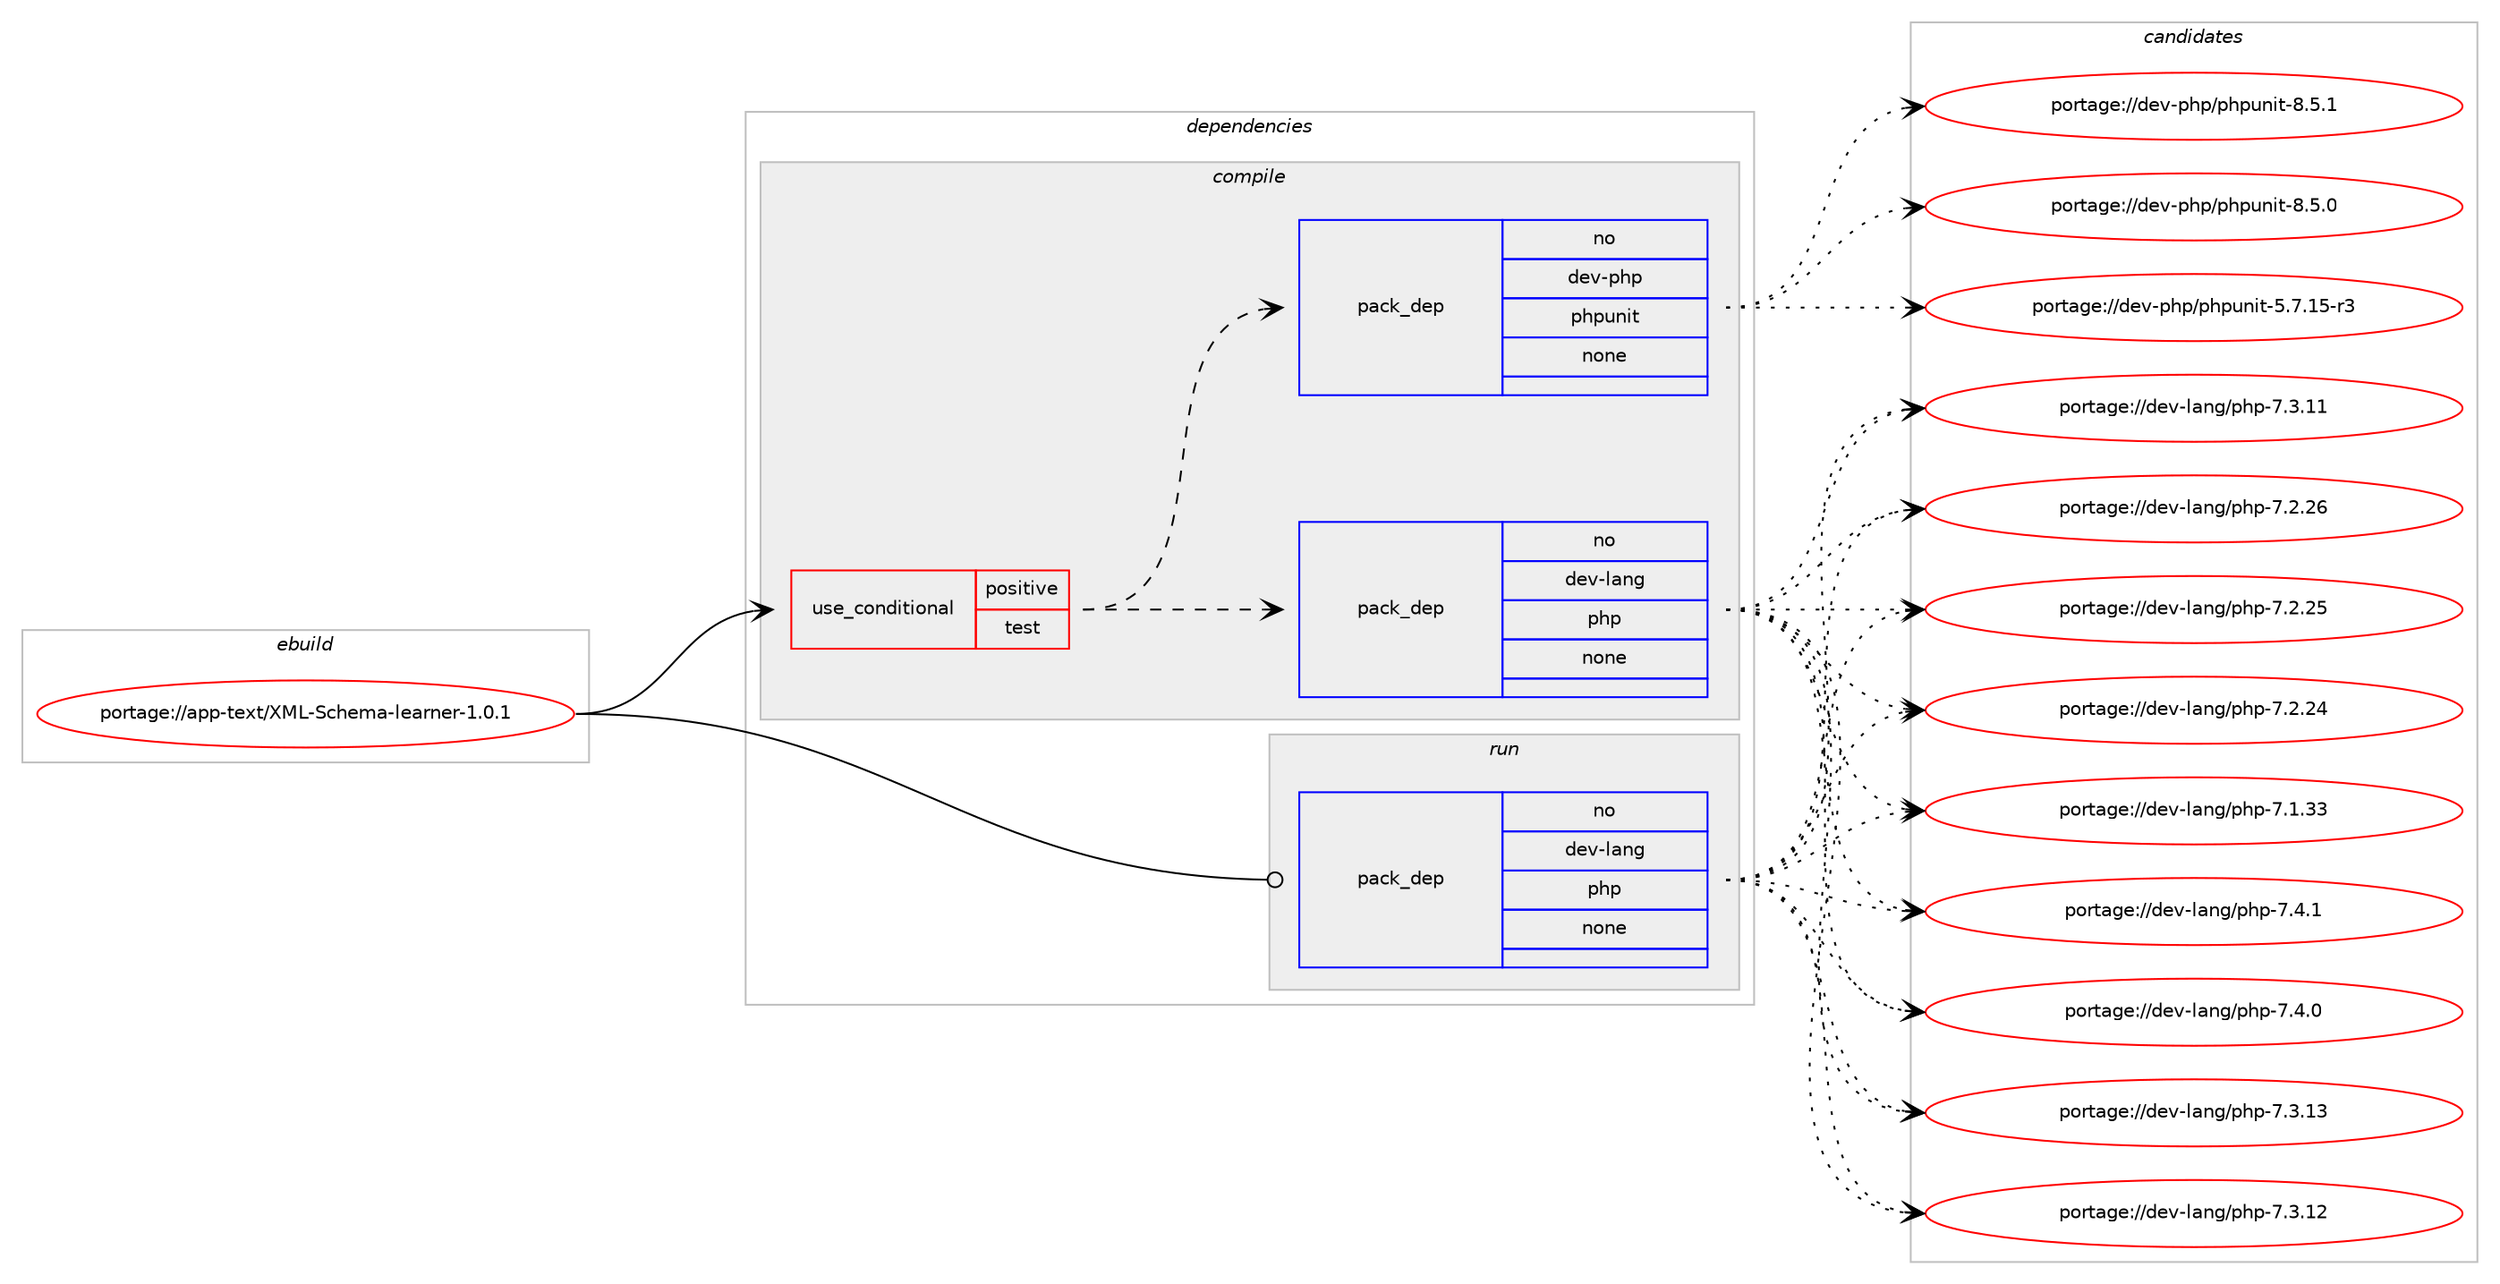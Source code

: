 digraph prolog {

# *************
# Graph options
# *************

newrank=true;
concentrate=true;
compound=true;
graph [rankdir=LR,fontname=Helvetica,fontsize=10,ranksep=1.5];#, ranksep=2.5, nodesep=0.2];
edge  [arrowhead=vee];
node  [fontname=Helvetica,fontsize=10];

# **********
# The ebuild
# **********

subgraph cluster_leftcol {
color=gray;
rank=same;
label=<<i>ebuild</i>>;
id [label="portage://app-text/XML-Schema-learner-1.0.1", color=red, width=4, href="../app-text/XML-Schema-learner-1.0.1.svg"];
}

# ****************
# The dependencies
# ****************

subgraph cluster_midcol {
color=gray;
label=<<i>dependencies</i>>;
subgraph cluster_compile {
fillcolor="#eeeeee";
style=filled;
label=<<i>compile</i>>;
subgraph cond140693 {
dependency599989 [label=<<TABLE BORDER="0" CELLBORDER="1" CELLSPACING="0" CELLPADDING="4"><TR><TD ROWSPAN="3" CELLPADDING="10">use_conditional</TD></TR><TR><TD>positive</TD></TR><TR><TD>test</TD></TR></TABLE>>, shape=none, color=red];
subgraph pack451293 {
dependency599990 [label=<<TABLE BORDER="0" CELLBORDER="1" CELLSPACING="0" CELLPADDING="4" WIDTH="220"><TR><TD ROWSPAN="6" CELLPADDING="30">pack_dep</TD></TR><TR><TD WIDTH="110">no</TD></TR><TR><TD>dev-lang</TD></TR><TR><TD>php</TD></TR><TR><TD>none</TD></TR><TR><TD></TD></TR></TABLE>>, shape=none, color=blue];
}
dependency599989:e -> dependency599990:w [weight=20,style="dashed",arrowhead="vee"];
subgraph pack451294 {
dependency599991 [label=<<TABLE BORDER="0" CELLBORDER="1" CELLSPACING="0" CELLPADDING="4" WIDTH="220"><TR><TD ROWSPAN="6" CELLPADDING="30">pack_dep</TD></TR><TR><TD WIDTH="110">no</TD></TR><TR><TD>dev-php</TD></TR><TR><TD>phpunit</TD></TR><TR><TD>none</TD></TR><TR><TD></TD></TR></TABLE>>, shape=none, color=blue];
}
dependency599989:e -> dependency599991:w [weight=20,style="dashed",arrowhead="vee"];
}
id:e -> dependency599989:w [weight=20,style="solid",arrowhead="vee"];
}
subgraph cluster_compileandrun {
fillcolor="#eeeeee";
style=filled;
label=<<i>compile and run</i>>;
}
subgraph cluster_run {
fillcolor="#eeeeee";
style=filled;
label=<<i>run</i>>;
subgraph pack451295 {
dependency599992 [label=<<TABLE BORDER="0" CELLBORDER="1" CELLSPACING="0" CELLPADDING="4" WIDTH="220"><TR><TD ROWSPAN="6" CELLPADDING="30">pack_dep</TD></TR><TR><TD WIDTH="110">no</TD></TR><TR><TD>dev-lang</TD></TR><TR><TD>php</TD></TR><TR><TD>none</TD></TR><TR><TD></TD></TR></TABLE>>, shape=none, color=blue];
}
id:e -> dependency599992:w [weight=20,style="solid",arrowhead="odot"];
}
}

# **************
# The candidates
# **************

subgraph cluster_choices {
rank=same;
color=gray;
label=<<i>candidates</i>>;

subgraph choice451293 {
color=black;
nodesep=1;
choice100101118451089711010347112104112455546524649 [label="portage://dev-lang/php-7.4.1", color=red, width=4,href="../dev-lang/php-7.4.1.svg"];
choice100101118451089711010347112104112455546524648 [label="portage://dev-lang/php-7.4.0", color=red, width=4,href="../dev-lang/php-7.4.0.svg"];
choice10010111845108971101034711210411245554651464951 [label="portage://dev-lang/php-7.3.13", color=red, width=4,href="../dev-lang/php-7.3.13.svg"];
choice10010111845108971101034711210411245554651464950 [label="portage://dev-lang/php-7.3.12", color=red, width=4,href="../dev-lang/php-7.3.12.svg"];
choice10010111845108971101034711210411245554651464949 [label="portage://dev-lang/php-7.3.11", color=red, width=4,href="../dev-lang/php-7.3.11.svg"];
choice10010111845108971101034711210411245554650465054 [label="portage://dev-lang/php-7.2.26", color=red, width=4,href="../dev-lang/php-7.2.26.svg"];
choice10010111845108971101034711210411245554650465053 [label="portage://dev-lang/php-7.2.25", color=red, width=4,href="../dev-lang/php-7.2.25.svg"];
choice10010111845108971101034711210411245554650465052 [label="portage://dev-lang/php-7.2.24", color=red, width=4,href="../dev-lang/php-7.2.24.svg"];
choice10010111845108971101034711210411245554649465151 [label="portage://dev-lang/php-7.1.33", color=red, width=4,href="../dev-lang/php-7.1.33.svg"];
dependency599990:e -> choice100101118451089711010347112104112455546524649:w [style=dotted,weight="100"];
dependency599990:e -> choice100101118451089711010347112104112455546524648:w [style=dotted,weight="100"];
dependency599990:e -> choice10010111845108971101034711210411245554651464951:w [style=dotted,weight="100"];
dependency599990:e -> choice10010111845108971101034711210411245554651464950:w [style=dotted,weight="100"];
dependency599990:e -> choice10010111845108971101034711210411245554651464949:w [style=dotted,weight="100"];
dependency599990:e -> choice10010111845108971101034711210411245554650465054:w [style=dotted,weight="100"];
dependency599990:e -> choice10010111845108971101034711210411245554650465053:w [style=dotted,weight="100"];
dependency599990:e -> choice10010111845108971101034711210411245554650465052:w [style=dotted,weight="100"];
dependency599990:e -> choice10010111845108971101034711210411245554649465151:w [style=dotted,weight="100"];
}
subgraph choice451294 {
color=black;
nodesep=1;
choice1001011184511210411247112104112117110105116455646534649 [label="portage://dev-php/phpunit-8.5.1", color=red, width=4,href="../dev-php/phpunit-8.5.1.svg"];
choice1001011184511210411247112104112117110105116455646534648 [label="portage://dev-php/phpunit-8.5.0", color=red, width=4,href="../dev-php/phpunit-8.5.0.svg"];
choice1001011184511210411247112104112117110105116455346554649534511451 [label="portage://dev-php/phpunit-5.7.15-r3", color=red, width=4,href="../dev-php/phpunit-5.7.15-r3.svg"];
dependency599991:e -> choice1001011184511210411247112104112117110105116455646534649:w [style=dotted,weight="100"];
dependency599991:e -> choice1001011184511210411247112104112117110105116455646534648:w [style=dotted,weight="100"];
dependency599991:e -> choice1001011184511210411247112104112117110105116455346554649534511451:w [style=dotted,weight="100"];
}
subgraph choice451295 {
color=black;
nodesep=1;
choice100101118451089711010347112104112455546524649 [label="portage://dev-lang/php-7.4.1", color=red, width=4,href="../dev-lang/php-7.4.1.svg"];
choice100101118451089711010347112104112455546524648 [label="portage://dev-lang/php-7.4.0", color=red, width=4,href="../dev-lang/php-7.4.0.svg"];
choice10010111845108971101034711210411245554651464951 [label="portage://dev-lang/php-7.3.13", color=red, width=4,href="../dev-lang/php-7.3.13.svg"];
choice10010111845108971101034711210411245554651464950 [label="portage://dev-lang/php-7.3.12", color=red, width=4,href="../dev-lang/php-7.3.12.svg"];
choice10010111845108971101034711210411245554651464949 [label="portage://dev-lang/php-7.3.11", color=red, width=4,href="../dev-lang/php-7.3.11.svg"];
choice10010111845108971101034711210411245554650465054 [label="portage://dev-lang/php-7.2.26", color=red, width=4,href="../dev-lang/php-7.2.26.svg"];
choice10010111845108971101034711210411245554650465053 [label="portage://dev-lang/php-7.2.25", color=red, width=4,href="../dev-lang/php-7.2.25.svg"];
choice10010111845108971101034711210411245554650465052 [label="portage://dev-lang/php-7.2.24", color=red, width=4,href="../dev-lang/php-7.2.24.svg"];
choice10010111845108971101034711210411245554649465151 [label="portage://dev-lang/php-7.1.33", color=red, width=4,href="../dev-lang/php-7.1.33.svg"];
dependency599992:e -> choice100101118451089711010347112104112455546524649:w [style=dotted,weight="100"];
dependency599992:e -> choice100101118451089711010347112104112455546524648:w [style=dotted,weight="100"];
dependency599992:e -> choice10010111845108971101034711210411245554651464951:w [style=dotted,weight="100"];
dependency599992:e -> choice10010111845108971101034711210411245554651464950:w [style=dotted,weight="100"];
dependency599992:e -> choice10010111845108971101034711210411245554651464949:w [style=dotted,weight="100"];
dependency599992:e -> choice10010111845108971101034711210411245554650465054:w [style=dotted,weight="100"];
dependency599992:e -> choice10010111845108971101034711210411245554650465053:w [style=dotted,weight="100"];
dependency599992:e -> choice10010111845108971101034711210411245554650465052:w [style=dotted,weight="100"];
dependency599992:e -> choice10010111845108971101034711210411245554649465151:w [style=dotted,weight="100"];
}
}

}
